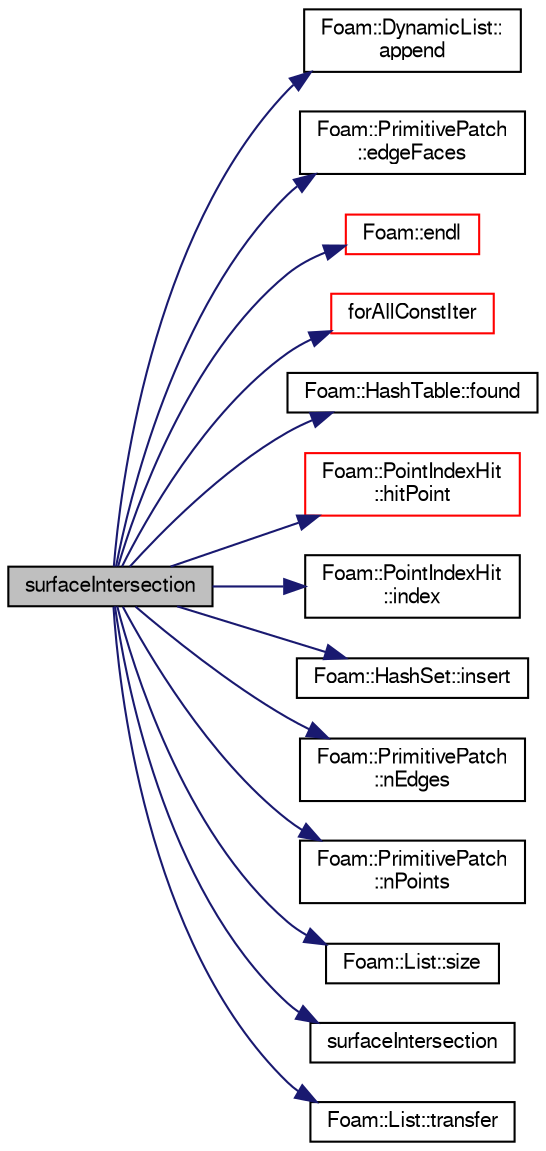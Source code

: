 digraph "surfaceIntersection"
{
  bgcolor="transparent";
  edge [fontname="FreeSans",fontsize="10",labelfontname="FreeSans",labelfontsize="10"];
  node [fontname="FreeSans",fontsize="10",shape=record];
  rankdir="LR";
  Node3 [label="surfaceIntersection",height=0.2,width=0.4,color="black", fillcolor="grey75", style="filled", fontcolor="black"];
  Node3 -> Node4 [color="midnightblue",fontsize="10",style="solid",fontname="FreeSans"];
  Node4 [label="Foam::DynamicList::\lappend",height=0.2,width=0.4,color="black",URL="$a25890.html#a7b67b42af715604376ad63a681dee6d8",tooltip="Append an element at the end of the list. "];
  Node3 -> Node5 [color="midnightblue",fontsize="10",style="solid",fontname="FreeSans"];
  Node5 [label="Foam::PrimitivePatch\l::edgeFaces",height=0.2,width=0.4,color="black",URL="$a27538.html#ad38ecd2902727a890ebd437731c271c8",tooltip="Return edge-face addressing. "];
  Node3 -> Node6 [color="midnightblue",fontsize="10",style="solid",fontname="FreeSans"];
  Node6 [label="Foam::endl",height=0.2,width=0.4,color="red",URL="$a21124.html#a2db8fe02a0d3909e9351bb4275b23ce4",tooltip="Add newline and flush stream. "];
  Node3 -> Node8 [color="midnightblue",fontsize="10",style="solid",fontname="FreeSans"];
  Node8 [label="forAllConstIter",height=0.2,width=0.4,color="red",URL="$a38141.html#ae21e2836509b0fa7f7cedf6493b11b09"];
  Node3 -> Node308 [color="midnightblue",fontsize="10",style="solid",fontname="FreeSans"];
  Node308 [label="Foam::HashTable::found",height=0.2,width=0.4,color="black",URL="$a25702.html#a9a7a02c333e3e98344a1e5b891c4d985",tooltip="Return true if hashedEntry is found in table. "];
  Node3 -> Node309 [color="midnightblue",fontsize="10",style="solid",fontname="FreeSans"];
  Node309 [label="Foam::PointIndexHit\l::hitPoint",height=0.2,width=0.4,color="red",URL="$a27566.html#a0350feff966a8bc8833a84ca454f1e5e",tooltip="Return hit point. "];
  Node3 -> Node310 [color="midnightblue",fontsize="10",style="solid",fontname="FreeSans"];
  Node310 [label="Foam::PointIndexHit\l::index",height=0.2,width=0.4,color="black",URL="$a27566.html#a4a438520bb14406481732edc13c119c7",tooltip="Return index. "];
  Node3 -> Node311 [color="midnightblue",fontsize="10",style="solid",fontname="FreeSans"];
  Node311 [label="Foam::HashSet::insert",height=0.2,width=0.4,color="black",URL="$a25690.html#a49f0753d9652681fc3a81f59951a0ad7",tooltip="Insert a new entry. "];
  Node3 -> Node312 [color="midnightblue",fontsize="10",style="solid",fontname="FreeSans"];
  Node312 [label="Foam::PrimitivePatch\l::nEdges",height=0.2,width=0.4,color="black",URL="$a27538.html#a086513bcff1a3f1684e1a3879dd90deb",tooltip="Return number of edges in patch. "];
  Node3 -> Node313 [color="midnightblue",fontsize="10",style="solid",fontname="FreeSans"];
  Node313 [label="Foam::PrimitivePatch\l::nPoints",height=0.2,width=0.4,color="black",URL="$a27538.html#a1c886a784a597459dbf2d9470798e9dd",tooltip="Return number of points supporting patch faces. "];
  Node3 -> Node103 [color="midnightblue",fontsize="10",style="solid",fontname="FreeSans"];
  Node103 [label="Foam::List::size",height=0.2,width=0.4,color="black",URL="$a25694.html#a8a5f6fa29bd4b500caf186f60245b384",tooltip="Override size to be inconsistent with allocated storage. "];
  Node3 -> Node314 [color="midnightblue",fontsize="10",style="solid",fontname="FreeSans"];
  Node314 [label="surfaceIntersection",height=0.2,width=0.4,color="black",URL="$a25502.html#a919ff4334a01c473376603c7ba7b0258",tooltip="Construct null. "];
  Node3 -> Node315 [color="midnightblue",fontsize="10",style="solid",fontname="FreeSans"];
  Node315 [label="Foam::List::transfer",height=0.2,width=0.4,color="black",URL="$a25694.html#a25ad1d2084d16b234b0cf91c07e832c0",tooltip="Transfer the contents of the argument List into this list. "];
}
